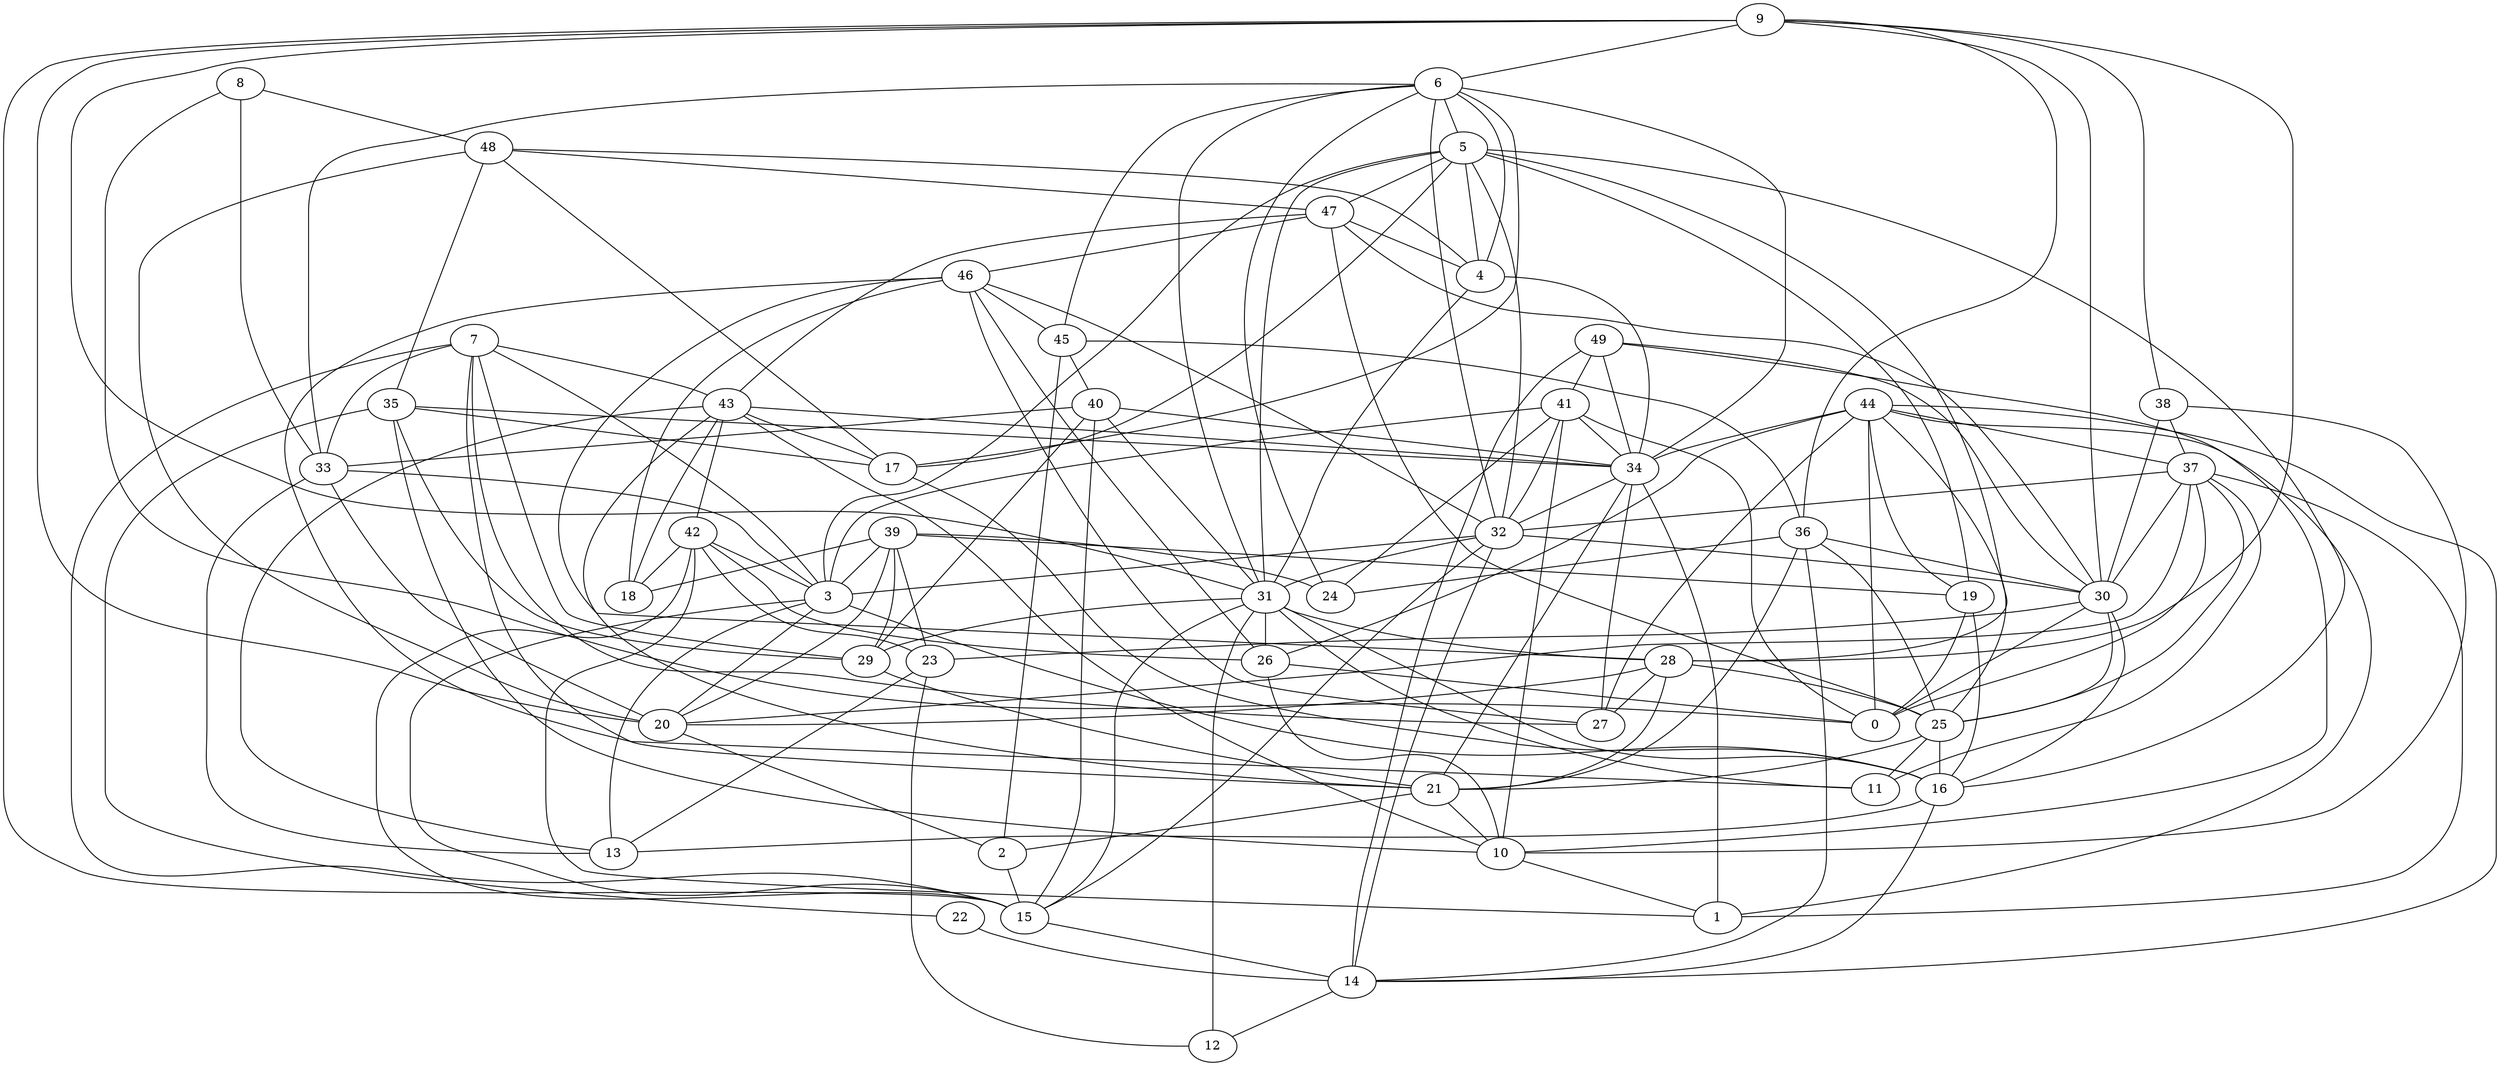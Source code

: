digraph GG_graph {

subgraph G_graph {
edge [color = black]
"43" -> "13" [dir = none]
"43" -> "34" [dir = none]
"43" -> "42" [dir = none]
"49" -> "10" [dir = none]
"49" -> "30" [dir = none]
"49" -> "34" [dir = none]
"42" -> "23" [dir = none]
"42" -> "1" [dir = none]
"42" -> "3" [dir = none]
"42" -> "18" [dir = none]
"35" -> "22" [dir = none]
"35" -> "34" [dir = none]
"35" -> "17" [dir = none]
"35" -> "29" [dir = none]
"15" -> "14" [dir = none]
"22" -> "14" [dir = none]
"36" -> "14" [dir = none]
"36" -> "24" [dir = none]
"39" -> "19" [dir = none]
"39" -> "29" [dir = none]
"39" -> "18" [dir = none]
"37" -> "32" [dir = none]
"37" -> "0" [dir = none]
"37" -> "20" [dir = none]
"37" -> "30" [dir = none]
"37" -> "11" [dir = none]
"32" -> "14" [dir = none]
"32" -> "15" [dir = none]
"46" -> "11" [dir = none]
"46" -> "18" [dir = none]
"46" -> "28" [dir = none]
"46" -> "26" [dir = none]
"46" -> "45" [dir = none]
"7" -> "27" [dir = none]
"7" -> "3" [dir = none]
"7" -> "33" [dir = none]
"10" -> "1" [dir = none]
"28" -> "21" [dir = none]
"28" -> "20" [dir = none]
"28" -> "27" [dir = none]
"41" -> "24" [dir = none]
"41" -> "32" [dir = none]
"41" -> "10" [dir = none]
"38" -> "37" [dir = none]
"38" -> "30" [dir = none]
"38" -> "10" [dir = none]
"8" -> "33" [dir = none]
"8" -> "0" [dir = none]
"48" -> "35" [dir = none]
"48" -> "20" [dir = none]
"5" -> "17" [dir = none]
"5" -> "4" [dir = none]
"5" -> "47" [dir = none]
"5" -> "3" [dir = none]
"5" -> "19" [dir = none]
"20" -> "2" [dir = none]
"4" -> "34" [dir = none]
"23" -> "13" [dir = none]
"23" -> "12" [dir = none]
"44" -> "0" [dir = none]
"44" -> "14" [dir = none]
"44" -> "37" [dir = none]
"44" -> "27" [dir = none]
"44" -> "19" [dir = none]
"2" -> "15" [dir = none]
"25" -> "21" [dir = none]
"9" -> "20" [dir = none]
"9" -> "30" [dir = none]
"9" -> "15" [dir = none]
"9" -> "31" [dir = none]
"40" -> "33" [dir = none]
"40" -> "29" [dir = none]
"40" -> "15" [dir = none]
"40" -> "31" [dir = none]
"17" -> "16" [dir = none]
"31" -> "29" [dir = none]
"31" -> "28" [dir = none]
"31" -> "26" [dir = none]
"47" -> "25" [dir = none]
"47" -> "30" [dir = none]
"16" -> "14" [dir = none]
"16" -> "13" [dir = none]
"6" -> "45" [dir = none]
"6" -> "5" [dir = none]
"6" -> "32" [dir = none]
"6" -> "31" [dir = none]
"6" -> "17" [dir = none]
"6" -> "24" [dir = none]
"45" -> "2" [dir = none]
"30" -> "16" [dir = none]
"3" -> "20" [dir = none]
"3" -> "16" [dir = none]
"3" -> "13" [dir = none]
"34" -> "27" [dir = none]
"34" -> "1" [dir = none]
"34" -> "32" [dir = none]
"34" -> "21" [dir = none]
"14" -> "12" [dir = none]
"44" -> "25" [dir = none]
"46" -> "32" [dir = none]
"31" -> "12" [dir = none]
"43" -> "17" [dir = none]
"32" -> "31" [dir = none]
"31" -> "16" [dir = none]
"37" -> "25" [dir = none]
"44" -> "26" [dir = none]
"19" -> "16" [dir = none]
"9" -> "38" [dir = none]
"39" -> "24" [dir = none]
"30" -> "25" [dir = none]
"47" -> "4" [dir = none]
"36" -> "21" [dir = none]
"7" -> "21" [dir = none]
"9" -> "28" [dir = none]
"43" -> "18" [dir = none]
"7" -> "15" [dir = none]
"33" -> "3" [dir = none]
"42" -> "26" [dir = none]
"44" -> "1" [dir = none]
"30" -> "0" [dir = none]
"43" -> "10" [dir = none]
"26" -> "0" [dir = none]
"37" -> "1" [dir = none]
"9" -> "6" [dir = none]
"47" -> "43" [dir = none]
"21" -> "10" [dir = none]
"5" -> "28" [dir = none]
"41" -> "34" [dir = none]
"49" -> "14" [dir = none]
"33" -> "13" [dir = none]
"39" -> "3" [dir = none]
"36" -> "30" [dir = none]
"43" -> "21" [dir = none]
"31" -> "15" [dir = none]
"5" -> "16" [dir = none]
"42" -> "15" [dir = none]
"44" -> "34" [dir = none]
"39" -> "23" [dir = none]
"45" -> "40" [dir = none]
"19" -> "0" [dir = none]
"40" -> "34" [dir = none]
"7" -> "43" [dir = none]
"48" -> "4" [dir = none]
"32" -> "30" [dir = none]
"33" -> "20" [dir = none]
"6" -> "33" [dir = none]
"35" -> "10" [dir = none]
"32" -> "3" [dir = none]
"28" -> "25" [dir = none]
"5" -> "31" [dir = none]
"39" -> "20" [dir = none]
"41" -> "0" [dir = none]
"6" -> "4" [dir = none]
"41" -> "3" [dir = none]
"48" -> "17" [dir = none]
"6" -> "34" [dir = none]
"45" -> "36" [dir = none]
"36" -> "25" [dir = none]
"9" -> "36" [dir = none]
"47" -> "46" [dir = none]
"30" -> "23" [dir = none]
"46" -> "27" [dir = none]
"3" -> "15" [dir = none]
"49" -> "41" [dir = none]
"4" -> "31" [dir = none]
"48" -> "47" [dir = none]
"8" -> "48" [dir = none]
"29" -> "21" [dir = none]
"25" -> "16" [dir = none]
"5" -> "32" [dir = none]
"26" -> "10" [dir = none]
"7" -> "29" [dir = none]
"31" -> "11" [dir = none]
"25" -> "11" [dir = none]
"21" -> "2" [dir = none]
}

}
